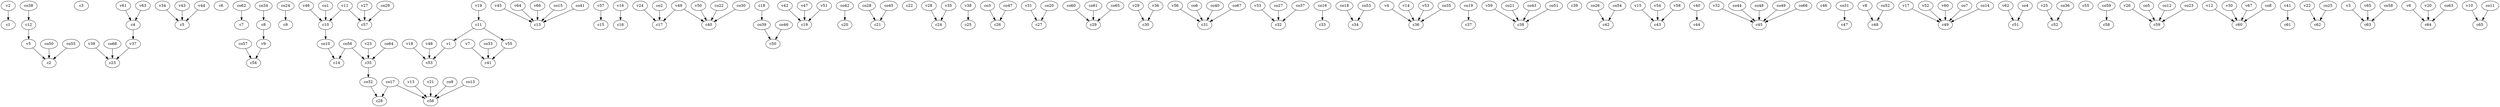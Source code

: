 strict digraph  {
c1;
c2;
c3;
c4;
c5;
c6;
c7;
c8;
c9;
c10;
c11;
c12;
c13;
c14;
c15;
c16;
c17;
c18;
c19;
c20;
c21;
c22;
c23;
c24;
c25;
c26;
c27;
c28;
c29;
c30;
c31;
c32;
c33;
c34;
c35;
c36;
c37;
c38;
c39;
c40;
c41;
c42;
c43;
c44;
c45;
c46;
c47;
c48;
c49;
c50;
c51;
c52;
c53;
c54;
c55;
c56;
c57;
c58;
c59;
c60;
c61;
c62;
c63;
c64;
c65;
v1;
v2;
v3;
v4;
v5;
v6;
v7;
v8;
v9;
v10;
v11;
v12;
v13;
v14;
v15;
v16;
v17;
v18;
v19;
v20;
v21;
v22;
v23;
v24;
v25;
v26;
v27;
v28;
v29;
v30;
v31;
v32;
v33;
v34;
v35;
v36;
v37;
v38;
v39;
v40;
v41;
v42;
v43;
v44;
v45;
v46;
v47;
v48;
v49;
v50;
v51;
v52;
v53;
v54;
v55;
v56;
v57;
v58;
v59;
v60;
v61;
v62;
v63;
v64;
v65;
v66;
v67;
co1;
co2;
co3;
co4;
co5;
co6;
co7;
co8;
co9;
co10;
co11;
co12;
co13;
co14;
co15;
co16;
co17;
co18;
co19;
co20;
co21;
co22;
co23;
co24;
co25;
co26;
co27;
co28;
co29;
co30;
co31;
co32;
co33;
co34;
co35;
co36;
co37;
co38;
co39;
co40;
co41;
co42;
co43;
co44;
co45;
co46;
co47;
co48;
co49;
co50;
co51;
co52;
co53;
co54;
co55;
co56;
co57;
co58;
co59;
co60;
co61;
co62;
co63;
co64;
co65;
co66;
co67;
co68;
c4 -> v37  [weight=1];
c8 -> v9  [weight=1];
c10 -> co10  [weight=1];
c11 -> v55  [weight=1];
c11 -> v1  [weight=1];
c12 -> v5  [weight=1];
c18 -> co39  [weight=1];
c35 -> co32  [weight=1];
v1 -> c53  [weight=1];
v2 -> c1  [weight=1];
v3 -> c63  [weight=1];
v4 -> c36  [weight=1];
v5 -> c2  [weight=1];
v6 -> c64  [weight=1];
v7 -> c41  [weight=1];
v8 -> c48  [weight=1];
v9 -> c54  [weight=1];
v10 -> c65  [weight=1];
v11 -> c57  [weight=1];
v11 -> c10  [weight=1];
v12 -> c60  [weight=1];
v13 -> c56  [weight=1];
v14 -> c36  [weight=1];
v15 -> c43  [weight=1];
v16 -> c16  [weight=1];
v17 -> c49  [weight=1];
v18 -> c53  [weight=1];
v19 -> c11  [weight=1];
v20 -> c64  [weight=1];
v21 -> c56  [weight=1];
v22 -> c62  [weight=1];
v23 -> c35  [weight=1];
v24 -> c17  [weight=1];
v25 -> c52  [weight=1];
v26 -> c59  [weight=1];
v27 -> c57  [weight=1];
v28 -> c24  [weight=1];
v29 -> c30  [weight=1];
v30 -> c60  [weight=1];
v31 -> c27  [weight=1];
v32 -> c45  [weight=1];
v33 -> c32  [weight=1];
v34 -> c5  [weight=1];
v35 -> c24  [weight=1];
v36 -> c30  [weight=1];
v37 -> c23  [weight=1];
v38 -> c25  [weight=1];
v39 -> c23  [weight=1];
v40 -> c44  [weight=1];
v41 -> c61  [weight=1];
v42 -> c19  [weight=1];
v43 -> c5  [weight=1];
v44 -> c5  [weight=1];
v45 -> c13  [weight=1];
v46 -> c10  [weight=1];
v47 -> c19  [weight=1];
v48 -> c53  [weight=1];
v49 -> c40  [weight=1];
v49 -> c17  [weight=1];
v50 -> c40  [weight=1];
v51 -> c19  [weight=1];
v52 -> c49  [weight=1];
v53 -> c36  [weight=1];
v54 -> c43  [weight=1];
v55 -> c41  [weight=1];
v56 -> c31  [weight=1];
v57 -> c15  [weight=1];
v58 -> c43  [weight=1];
v59 -> c38  [weight=1];
v60 -> c49  [weight=1];
v61 -> c4  [weight=1];
v62 -> c51  [weight=1];
v63 -> c4  [weight=1];
v64 -> c13  [weight=1];
v65 -> c63  [weight=1];
v66 -> c13  [weight=1];
v67 -> c60  [weight=1];
co1 -> c10  [weight=1];
co2 -> c17  [weight=1];
co3 -> c26  [weight=1];
co4 -> c51  [weight=1];
co5 -> c59  [weight=1];
co6 -> c31  [weight=1];
co7 -> c49  [weight=1];
co8 -> c60  [weight=1];
co9 -> c56  [weight=1];
co10 -> c14  [weight=1];
co11 -> c65  [weight=1];
co12 -> c59  [weight=1];
co13 -> c56  [weight=1];
co14 -> c49  [weight=1];
co15 -> c13  [weight=1];
co16 -> c33  [weight=1];
co17 -> c28  [weight=1];
co17 -> c56  [weight=1];
co18 -> c34  [weight=1];
co19 -> c37  [weight=1];
co20 -> c27  [weight=1];
co21 -> c38  [weight=1];
co22 -> c40  [weight=1];
co23 -> c59  [weight=1];
co24 -> c9  [weight=1];
co25 -> c62  [weight=1];
co26 -> c42  [weight=1];
co27 -> c32  [weight=1];
co28 -> c21  [weight=1];
co29 -> c57  [weight=1];
co30 -> c40  [weight=1];
co31 -> c47  [weight=1];
co32 -> c28  [weight=1];
co33 -> c41  [weight=1];
co34 -> c8  [weight=1];
co35 -> c36  [weight=1];
co36 -> c52  [weight=1];
co37 -> c32  [weight=1];
co38 -> c12  [weight=1];
co39 -> c50  [weight=1];
co40 -> c31  [weight=1];
co41 -> c13  [weight=1];
co42 -> c20  [weight=1];
co43 -> c38  [weight=1];
co44 -> c45  [weight=1];
co45 -> c21  [weight=1];
co46 -> c50  [weight=1];
co47 -> c26  [weight=1];
co48 -> c45  [weight=1];
co49 -> c45  [weight=1];
co50 -> c2  [weight=1];
co51 -> c38  [weight=1];
co52 -> c48  [weight=1];
co53 -> c34  [weight=1];
co54 -> c42  [weight=1];
co55 -> c2  [weight=1];
co56 -> c14  [weight=1];
co56 -> c35  [weight=1];
co57 -> c54  [weight=1];
co58 -> c63  [weight=1];
co59 -> c58  [weight=1];
co60 -> c29  [weight=1];
co61 -> c29  [weight=1];
co62 -> c7  [weight=1];
co63 -> c64  [weight=1];
co64 -> c35  [weight=1];
co65 -> c29  [weight=1];
co66 -> c45  [weight=1];
co67 -> c31  [weight=1];
co68 -> c23  [weight=1];
}
